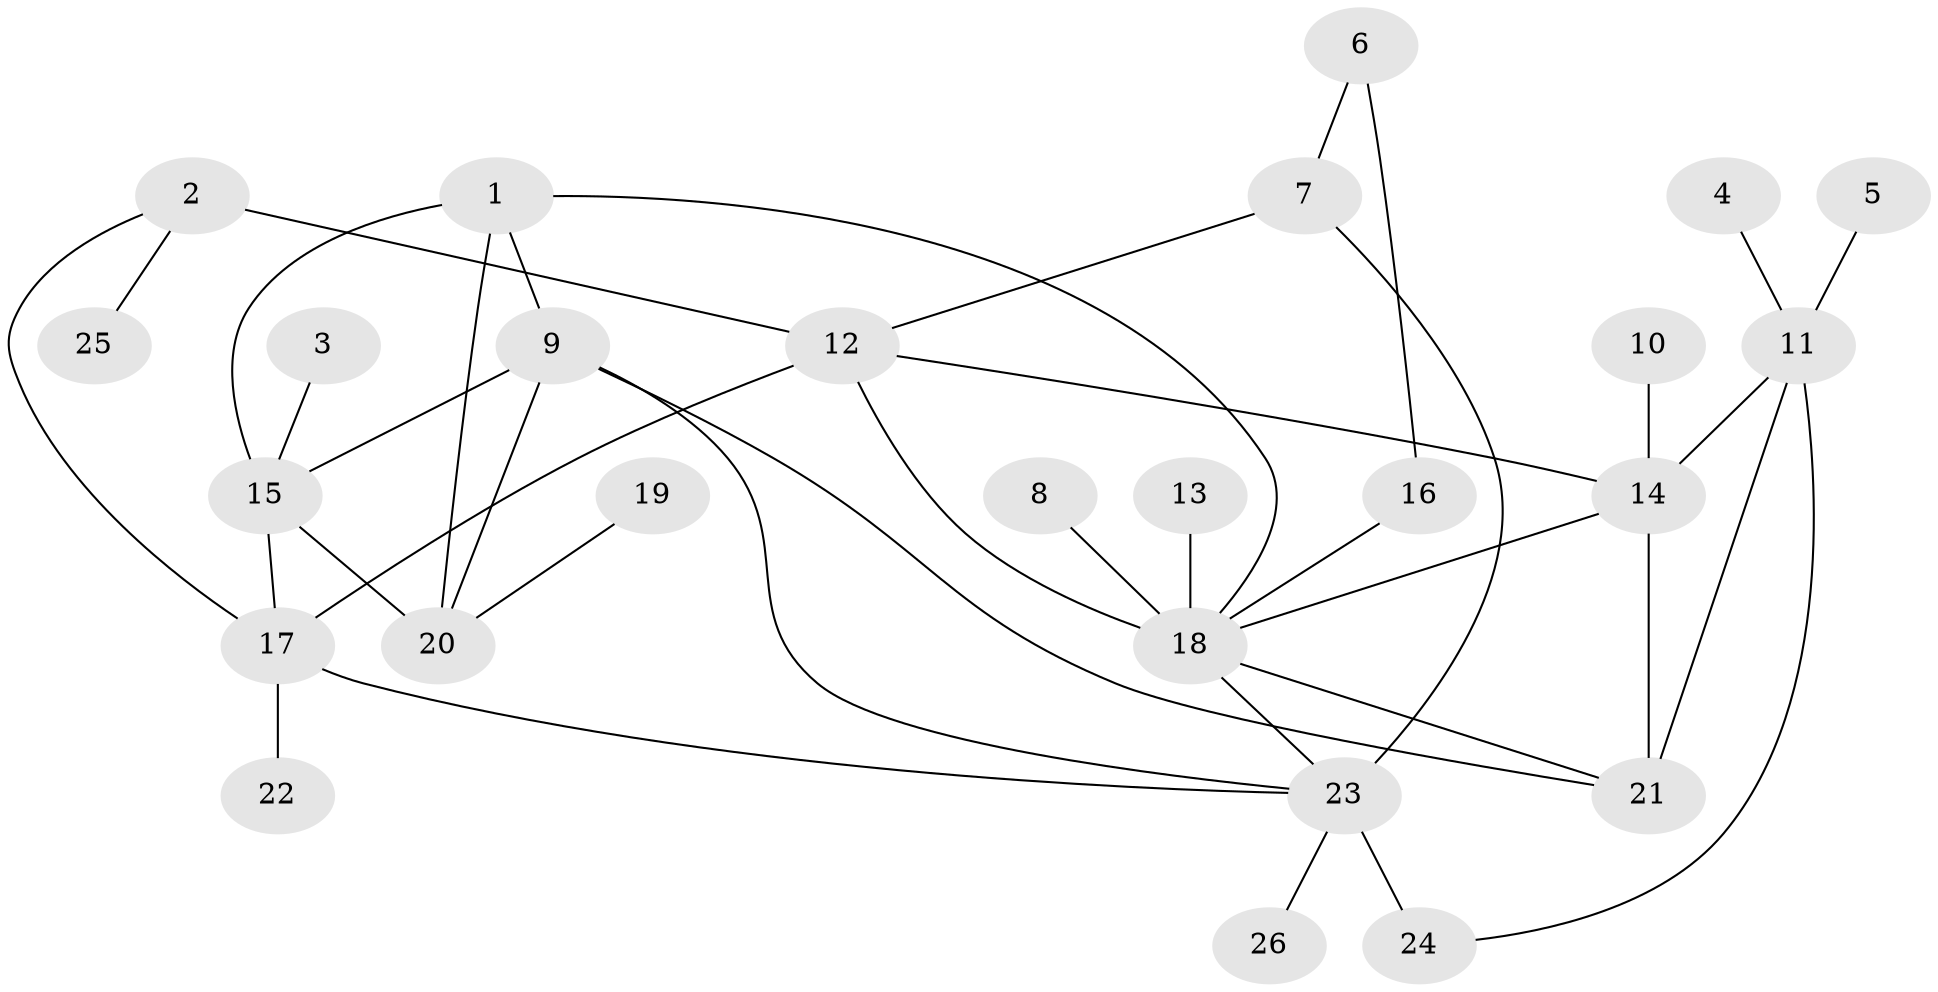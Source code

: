 // original degree distribution, {6: 0.07058823529411765, 7: 0.058823529411764705, 5: 0.011764705882352941, 3: 0.047058823529411764, 9: 0.023529411764705882, 8: 0.023529411764705882, 10: 0.011764705882352941, 4: 0.03529411764705882, 1: 0.5176470588235295, 2: 0.2}
// Generated by graph-tools (version 1.1) at 2025/37/03/04/25 23:37:51]
// undirected, 26 vertices, 39 edges
graph export_dot {
  node [color=gray90,style=filled];
  1;
  2;
  3;
  4;
  5;
  6;
  7;
  8;
  9;
  10;
  11;
  12;
  13;
  14;
  15;
  16;
  17;
  18;
  19;
  20;
  21;
  22;
  23;
  24;
  25;
  26;
  1 -- 9 [weight=1.0];
  1 -- 15 [weight=1.0];
  1 -- 18 [weight=1.0];
  1 -- 20 [weight=1.0];
  2 -- 12 [weight=2.0];
  2 -- 17 [weight=1.0];
  2 -- 25 [weight=1.0];
  3 -- 15 [weight=1.0];
  4 -- 11 [weight=1.0];
  5 -- 11 [weight=1.0];
  6 -- 7 [weight=1.0];
  6 -- 16 [weight=1.0];
  7 -- 12 [weight=1.0];
  7 -- 23 [weight=1.0];
  8 -- 18 [weight=1.0];
  9 -- 15 [weight=1.0];
  9 -- 20 [weight=1.0];
  9 -- 21 [weight=1.0];
  9 -- 23 [weight=1.0];
  10 -- 14 [weight=1.0];
  11 -- 14 [weight=2.0];
  11 -- 21 [weight=2.0];
  11 -- 24 [weight=2.0];
  12 -- 14 [weight=1.0];
  12 -- 17 [weight=2.0];
  12 -- 18 [weight=2.0];
  13 -- 18 [weight=4.0];
  14 -- 18 [weight=1.0];
  14 -- 21 [weight=1.0];
  15 -- 17 [weight=2.0];
  15 -- 20 [weight=1.0];
  16 -- 18 [weight=1.0];
  17 -- 22 [weight=1.0];
  17 -- 23 [weight=1.0];
  18 -- 21 [weight=1.0];
  18 -- 23 [weight=1.0];
  19 -- 20 [weight=1.0];
  23 -- 24 [weight=3.0];
  23 -- 26 [weight=1.0];
}
